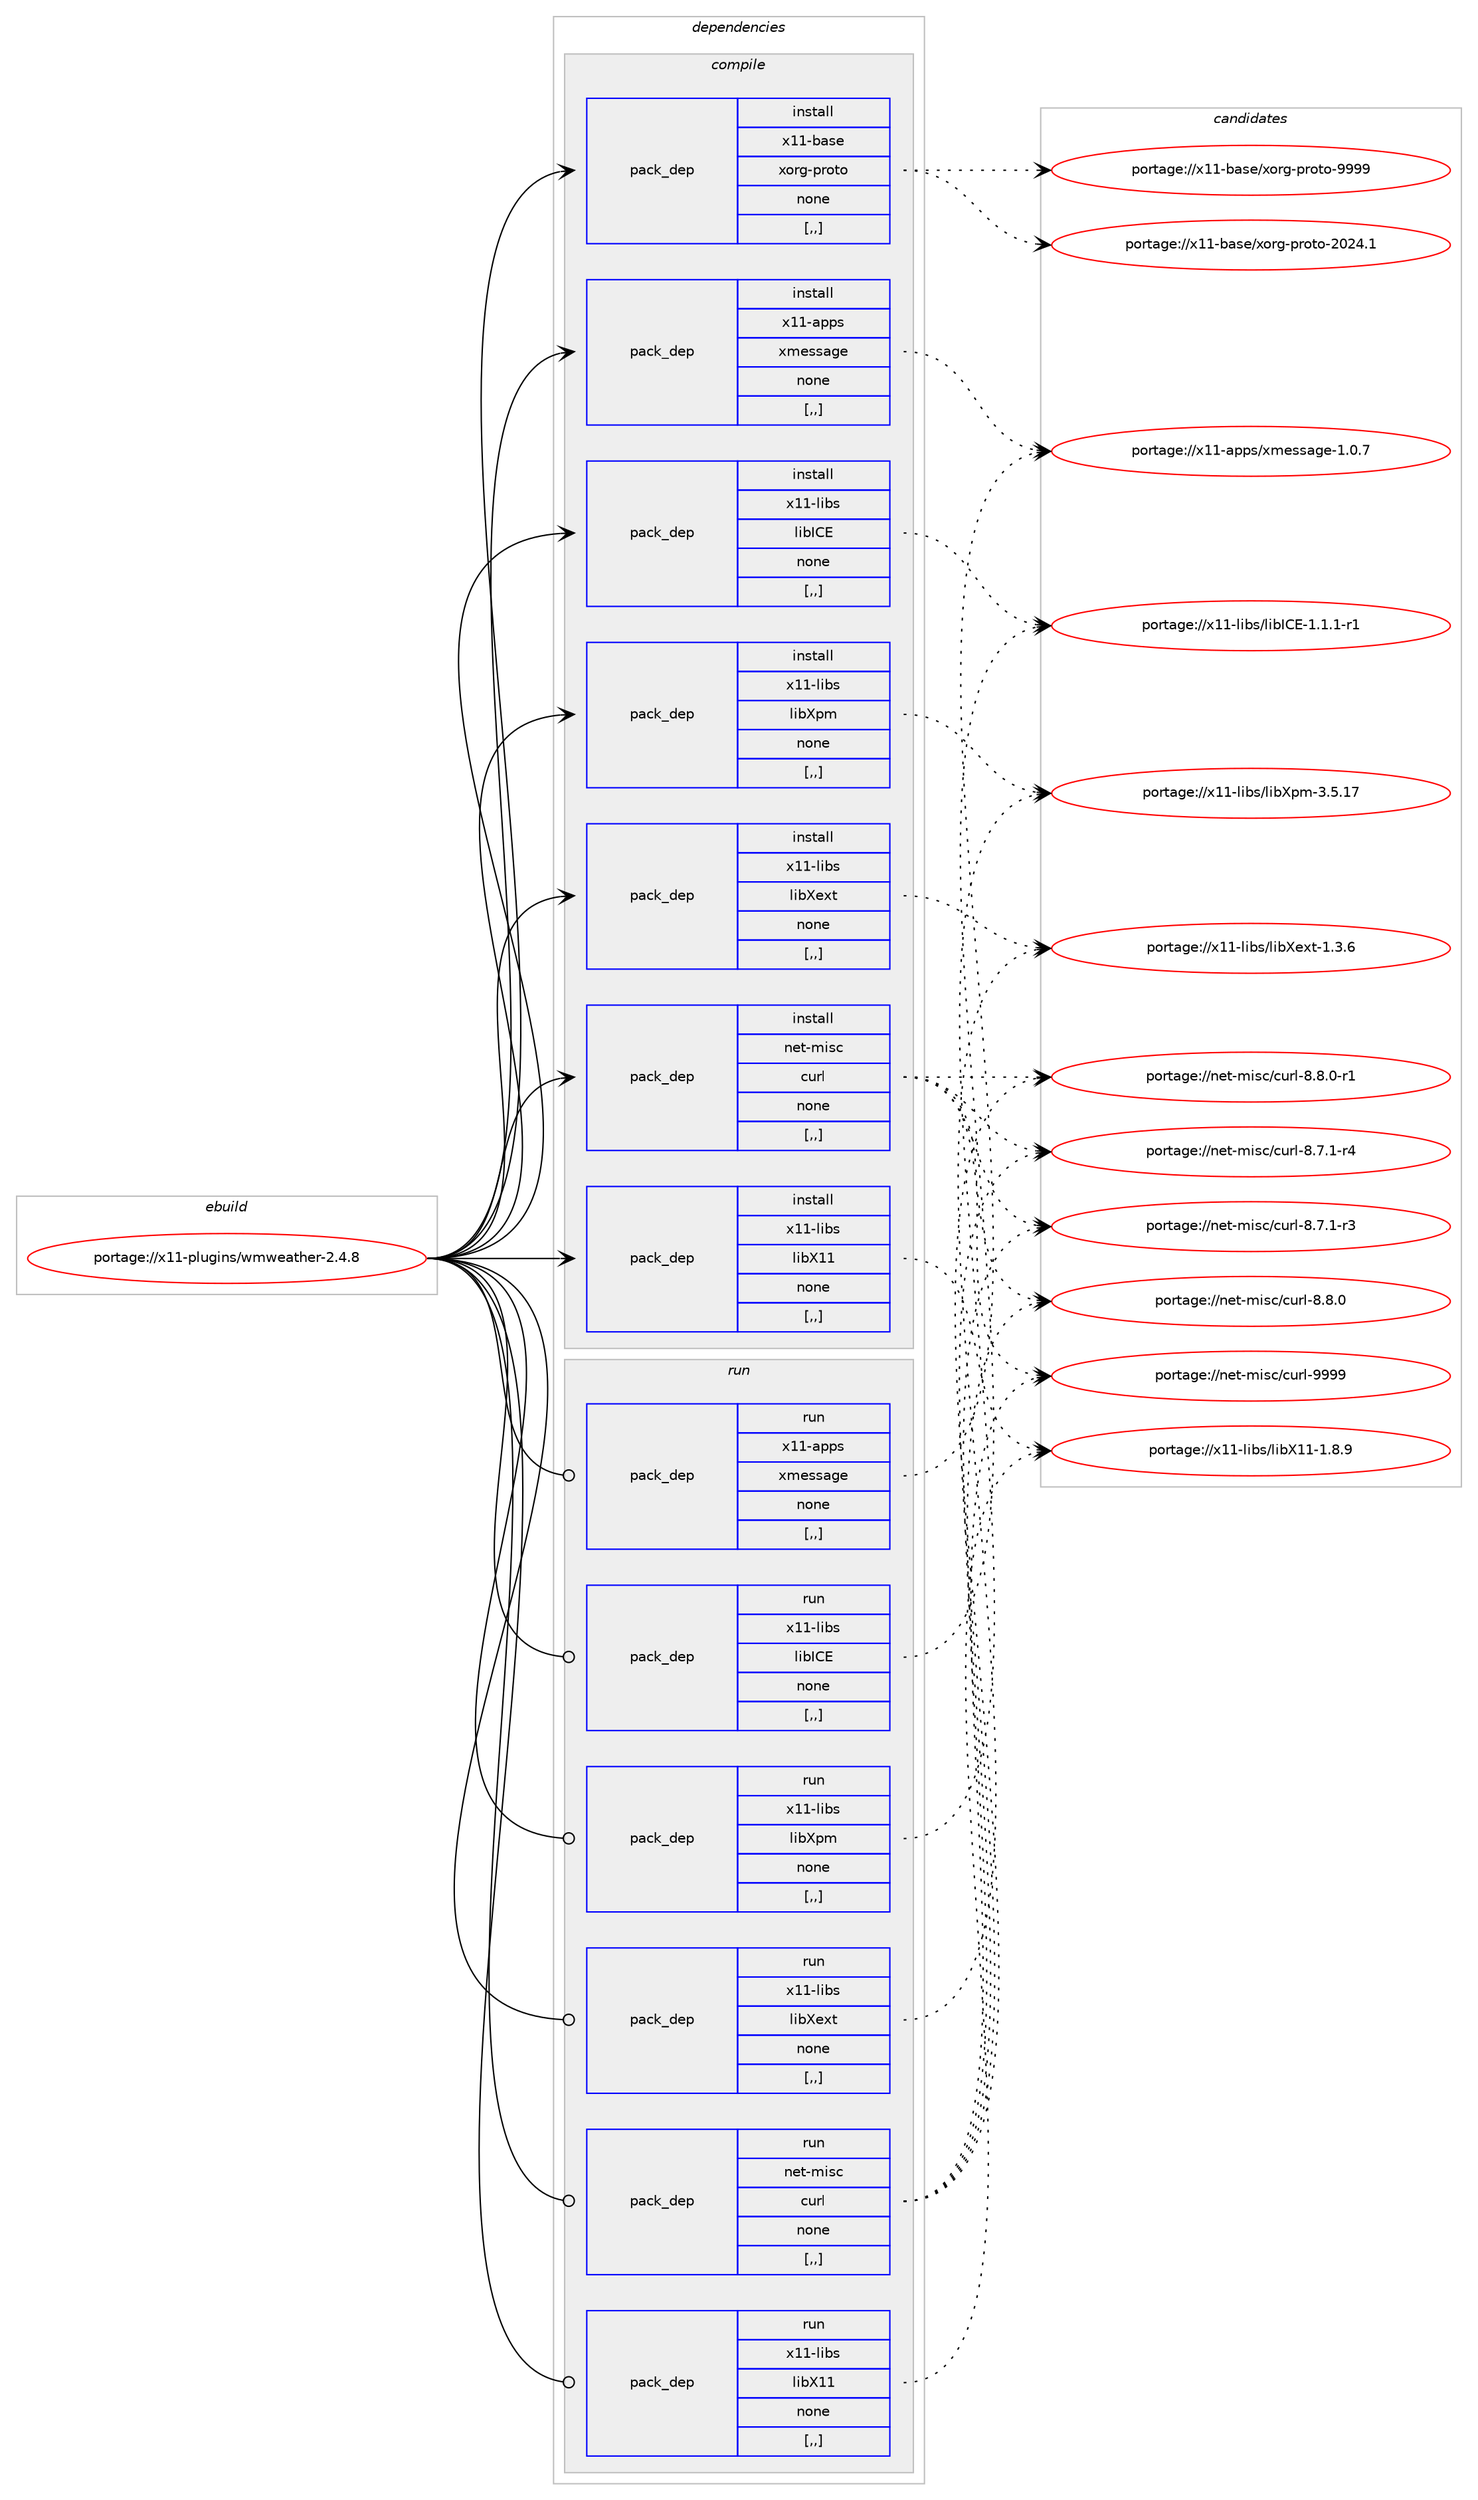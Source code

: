 digraph prolog {

# *************
# Graph options
# *************

newrank=true;
concentrate=true;
compound=true;
graph [rankdir=LR,fontname=Helvetica,fontsize=10,ranksep=1.5];#, ranksep=2.5, nodesep=0.2];
edge  [arrowhead=vee];
node  [fontname=Helvetica,fontsize=10];

# **********
# The ebuild
# **********

subgraph cluster_leftcol {
color=gray;
label=<<i>ebuild</i>>;
id [label="portage://x11-plugins/wmweather-2.4.8", color=red, width=4, href="../x11-plugins/wmweather-2.4.8.svg"];
}

# ****************
# The dependencies
# ****************

subgraph cluster_midcol {
color=gray;
label=<<i>dependencies</i>>;
subgraph cluster_compile {
fillcolor="#eeeeee";
style=filled;
label=<<i>compile</i>>;
subgraph pack338101 {
dependency463807 [label=<<TABLE BORDER="0" CELLBORDER="1" CELLSPACING="0" CELLPADDING="4" WIDTH="220"><TR><TD ROWSPAN="6" CELLPADDING="30">pack_dep</TD></TR><TR><TD WIDTH="110">install</TD></TR><TR><TD>net-misc</TD></TR><TR><TD>curl</TD></TR><TR><TD>none</TD></TR><TR><TD>[,,]</TD></TR></TABLE>>, shape=none, color=blue];
}
id:e -> dependency463807:w [weight=20,style="solid",arrowhead="vee"];
subgraph pack338102 {
dependency463808 [label=<<TABLE BORDER="0" CELLBORDER="1" CELLSPACING="0" CELLPADDING="4" WIDTH="220"><TR><TD ROWSPAN="6" CELLPADDING="30">pack_dep</TD></TR><TR><TD WIDTH="110">install</TD></TR><TR><TD>x11-apps</TD></TR><TR><TD>xmessage</TD></TR><TR><TD>none</TD></TR><TR><TD>[,,]</TD></TR></TABLE>>, shape=none, color=blue];
}
id:e -> dependency463808:w [weight=20,style="solid",arrowhead="vee"];
subgraph pack338103 {
dependency463809 [label=<<TABLE BORDER="0" CELLBORDER="1" CELLSPACING="0" CELLPADDING="4" WIDTH="220"><TR><TD ROWSPAN="6" CELLPADDING="30">pack_dep</TD></TR><TR><TD WIDTH="110">install</TD></TR><TR><TD>x11-base</TD></TR><TR><TD>xorg-proto</TD></TR><TR><TD>none</TD></TR><TR><TD>[,,]</TD></TR></TABLE>>, shape=none, color=blue];
}
id:e -> dependency463809:w [weight=20,style="solid",arrowhead="vee"];
subgraph pack338104 {
dependency463810 [label=<<TABLE BORDER="0" CELLBORDER="1" CELLSPACING="0" CELLPADDING="4" WIDTH="220"><TR><TD ROWSPAN="6" CELLPADDING="30">pack_dep</TD></TR><TR><TD WIDTH="110">install</TD></TR><TR><TD>x11-libs</TD></TR><TR><TD>libICE</TD></TR><TR><TD>none</TD></TR><TR><TD>[,,]</TD></TR></TABLE>>, shape=none, color=blue];
}
id:e -> dependency463810:w [weight=20,style="solid",arrowhead="vee"];
subgraph pack338105 {
dependency463811 [label=<<TABLE BORDER="0" CELLBORDER="1" CELLSPACING="0" CELLPADDING="4" WIDTH="220"><TR><TD ROWSPAN="6" CELLPADDING="30">pack_dep</TD></TR><TR><TD WIDTH="110">install</TD></TR><TR><TD>x11-libs</TD></TR><TR><TD>libX11</TD></TR><TR><TD>none</TD></TR><TR><TD>[,,]</TD></TR></TABLE>>, shape=none, color=blue];
}
id:e -> dependency463811:w [weight=20,style="solid",arrowhead="vee"];
subgraph pack338106 {
dependency463812 [label=<<TABLE BORDER="0" CELLBORDER="1" CELLSPACING="0" CELLPADDING="4" WIDTH="220"><TR><TD ROWSPAN="6" CELLPADDING="30">pack_dep</TD></TR><TR><TD WIDTH="110">install</TD></TR><TR><TD>x11-libs</TD></TR><TR><TD>libXext</TD></TR><TR><TD>none</TD></TR><TR><TD>[,,]</TD></TR></TABLE>>, shape=none, color=blue];
}
id:e -> dependency463812:w [weight=20,style="solid",arrowhead="vee"];
subgraph pack338107 {
dependency463813 [label=<<TABLE BORDER="0" CELLBORDER="1" CELLSPACING="0" CELLPADDING="4" WIDTH="220"><TR><TD ROWSPAN="6" CELLPADDING="30">pack_dep</TD></TR><TR><TD WIDTH="110">install</TD></TR><TR><TD>x11-libs</TD></TR><TR><TD>libXpm</TD></TR><TR><TD>none</TD></TR><TR><TD>[,,]</TD></TR></TABLE>>, shape=none, color=blue];
}
id:e -> dependency463813:w [weight=20,style="solid",arrowhead="vee"];
}
subgraph cluster_compileandrun {
fillcolor="#eeeeee";
style=filled;
label=<<i>compile and run</i>>;
}
subgraph cluster_run {
fillcolor="#eeeeee";
style=filled;
label=<<i>run</i>>;
subgraph pack338108 {
dependency463814 [label=<<TABLE BORDER="0" CELLBORDER="1" CELLSPACING="0" CELLPADDING="4" WIDTH="220"><TR><TD ROWSPAN="6" CELLPADDING="30">pack_dep</TD></TR><TR><TD WIDTH="110">run</TD></TR><TR><TD>net-misc</TD></TR><TR><TD>curl</TD></TR><TR><TD>none</TD></TR><TR><TD>[,,]</TD></TR></TABLE>>, shape=none, color=blue];
}
id:e -> dependency463814:w [weight=20,style="solid",arrowhead="odot"];
subgraph pack338109 {
dependency463815 [label=<<TABLE BORDER="0" CELLBORDER="1" CELLSPACING="0" CELLPADDING="4" WIDTH="220"><TR><TD ROWSPAN="6" CELLPADDING="30">pack_dep</TD></TR><TR><TD WIDTH="110">run</TD></TR><TR><TD>x11-apps</TD></TR><TR><TD>xmessage</TD></TR><TR><TD>none</TD></TR><TR><TD>[,,]</TD></TR></TABLE>>, shape=none, color=blue];
}
id:e -> dependency463815:w [weight=20,style="solid",arrowhead="odot"];
subgraph pack338110 {
dependency463816 [label=<<TABLE BORDER="0" CELLBORDER="1" CELLSPACING="0" CELLPADDING="4" WIDTH="220"><TR><TD ROWSPAN="6" CELLPADDING="30">pack_dep</TD></TR><TR><TD WIDTH="110">run</TD></TR><TR><TD>x11-libs</TD></TR><TR><TD>libICE</TD></TR><TR><TD>none</TD></TR><TR><TD>[,,]</TD></TR></TABLE>>, shape=none, color=blue];
}
id:e -> dependency463816:w [weight=20,style="solid",arrowhead="odot"];
subgraph pack338111 {
dependency463817 [label=<<TABLE BORDER="0" CELLBORDER="1" CELLSPACING="0" CELLPADDING="4" WIDTH="220"><TR><TD ROWSPAN="6" CELLPADDING="30">pack_dep</TD></TR><TR><TD WIDTH="110">run</TD></TR><TR><TD>x11-libs</TD></TR><TR><TD>libX11</TD></TR><TR><TD>none</TD></TR><TR><TD>[,,]</TD></TR></TABLE>>, shape=none, color=blue];
}
id:e -> dependency463817:w [weight=20,style="solid",arrowhead="odot"];
subgraph pack338112 {
dependency463818 [label=<<TABLE BORDER="0" CELLBORDER="1" CELLSPACING="0" CELLPADDING="4" WIDTH="220"><TR><TD ROWSPAN="6" CELLPADDING="30">pack_dep</TD></TR><TR><TD WIDTH="110">run</TD></TR><TR><TD>x11-libs</TD></TR><TR><TD>libXext</TD></TR><TR><TD>none</TD></TR><TR><TD>[,,]</TD></TR></TABLE>>, shape=none, color=blue];
}
id:e -> dependency463818:w [weight=20,style="solid",arrowhead="odot"];
subgraph pack338113 {
dependency463819 [label=<<TABLE BORDER="0" CELLBORDER="1" CELLSPACING="0" CELLPADDING="4" WIDTH="220"><TR><TD ROWSPAN="6" CELLPADDING="30">pack_dep</TD></TR><TR><TD WIDTH="110">run</TD></TR><TR><TD>x11-libs</TD></TR><TR><TD>libXpm</TD></TR><TR><TD>none</TD></TR><TR><TD>[,,]</TD></TR></TABLE>>, shape=none, color=blue];
}
id:e -> dependency463819:w [weight=20,style="solid",arrowhead="odot"];
}
}

# **************
# The candidates
# **************

subgraph cluster_choices {
rank=same;
color=gray;
label=<<i>candidates</i>>;

subgraph choice338101 {
color=black;
nodesep=1;
choice110101116451091051159947991171141084557575757 [label="portage://net-misc/curl-9999", color=red, width=4,href="../net-misc/curl-9999.svg"];
choice110101116451091051159947991171141084556465646484511449 [label="portage://net-misc/curl-8.8.0-r1", color=red, width=4,href="../net-misc/curl-8.8.0-r1.svg"];
choice11010111645109105115994799117114108455646564648 [label="portage://net-misc/curl-8.8.0", color=red, width=4,href="../net-misc/curl-8.8.0.svg"];
choice110101116451091051159947991171141084556465546494511452 [label="portage://net-misc/curl-8.7.1-r4", color=red, width=4,href="../net-misc/curl-8.7.1-r4.svg"];
choice110101116451091051159947991171141084556465546494511451 [label="portage://net-misc/curl-8.7.1-r3", color=red, width=4,href="../net-misc/curl-8.7.1-r3.svg"];
dependency463807:e -> choice110101116451091051159947991171141084557575757:w [style=dotted,weight="100"];
dependency463807:e -> choice110101116451091051159947991171141084556465646484511449:w [style=dotted,weight="100"];
dependency463807:e -> choice11010111645109105115994799117114108455646564648:w [style=dotted,weight="100"];
dependency463807:e -> choice110101116451091051159947991171141084556465546494511452:w [style=dotted,weight="100"];
dependency463807:e -> choice110101116451091051159947991171141084556465546494511451:w [style=dotted,weight="100"];
}
subgraph choice338102 {
color=black;
nodesep=1;
choice120494945971121121154712010910111511597103101454946484655 [label="portage://x11-apps/xmessage-1.0.7", color=red, width=4,href="../x11-apps/xmessage-1.0.7.svg"];
dependency463808:e -> choice120494945971121121154712010910111511597103101454946484655:w [style=dotted,weight="100"];
}
subgraph choice338103 {
color=black;
nodesep=1;
choice120494945989711510147120111114103451121141111161114557575757 [label="portage://x11-base/xorg-proto-9999", color=red, width=4,href="../x11-base/xorg-proto-9999.svg"];
choice1204949459897115101471201111141034511211411111611145504850524649 [label="portage://x11-base/xorg-proto-2024.1", color=red, width=4,href="../x11-base/xorg-proto-2024.1.svg"];
dependency463809:e -> choice120494945989711510147120111114103451121141111161114557575757:w [style=dotted,weight="100"];
dependency463809:e -> choice1204949459897115101471201111141034511211411111611145504850524649:w [style=dotted,weight="100"];
}
subgraph choice338104 {
color=black;
nodesep=1;
choice1204949451081059811547108105987367694549464946494511449 [label="portage://x11-libs/libICE-1.1.1-r1", color=red, width=4,href="../x11-libs/libICE-1.1.1-r1.svg"];
dependency463810:e -> choice1204949451081059811547108105987367694549464946494511449:w [style=dotted,weight="100"];
}
subgraph choice338105 {
color=black;
nodesep=1;
choice120494945108105981154710810598884949454946564657 [label="portage://x11-libs/libX11-1.8.9", color=red, width=4,href="../x11-libs/libX11-1.8.9.svg"];
dependency463811:e -> choice120494945108105981154710810598884949454946564657:w [style=dotted,weight="100"];
}
subgraph choice338106 {
color=black;
nodesep=1;
choice12049494510810598115471081059888101120116454946514654 [label="portage://x11-libs/libXext-1.3.6", color=red, width=4,href="../x11-libs/libXext-1.3.6.svg"];
dependency463812:e -> choice12049494510810598115471081059888101120116454946514654:w [style=dotted,weight="100"];
}
subgraph choice338107 {
color=black;
nodesep=1;
choice1204949451081059811547108105988811210945514653464955 [label="portage://x11-libs/libXpm-3.5.17", color=red, width=4,href="../x11-libs/libXpm-3.5.17.svg"];
dependency463813:e -> choice1204949451081059811547108105988811210945514653464955:w [style=dotted,weight="100"];
}
subgraph choice338108 {
color=black;
nodesep=1;
choice110101116451091051159947991171141084557575757 [label="portage://net-misc/curl-9999", color=red, width=4,href="../net-misc/curl-9999.svg"];
choice110101116451091051159947991171141084556465646484511449 [label="portage://net-misc/curl-8.8.0-r1", color=red, width=4,href="../net-misc/curl-8.8.0-r1.svg"];
choice11010111645109105115994799117114108455646564648 [label="portage://net-misc/curl-8.8.0", color=red, width=4,href="../net-misc/curl-8.8.0.svg"];
choice110101116451091051159947991171141084556465546494511452 [label="portage://net-misc/curl-8.7.1-r4", color=red, width=4,href="../net-misc/curl-8.7.1-r4.svg"];
choice110101116451091051159947991171141084556465546494511451 [label="portage://net-misc/curl-8.7.1-r3", color=red, width=4,href="../net-misc/curl-8.7.1-r3.svg"];
dependency463814:e -> choice110101116451091051159947991171141084557575757:w [style=dotted,weight="100"];
dependency463814:e -> choice110101116451091051159947991171141084556465646484511449:w [style=dotted,weight="100"];
dependency463814:e -> choice11010111645109105115994799117114108455646564648:w [style=dotted,weight="100"];
dependency463814:e -> choice110101116451091051159947991171141084556465546494511452:w [style=dotted,weight="100"];
dependency463814:e -> choice110101116451091051159947991171141084556465546494511451:w [style=dotted,weight="100"];
}
subgraph choice338109 {
color=black;
nodesep=1;
choice120494945971121121154712010910111511597103101454946484655 [label="portage://x11-apps/xmessage-1.0.7", color=red, width=4,href="../x11-apps/xmessage-1.0.7.svg"];
dependency463815:e -> choice120494945971121121154712010910111511597103101454946484655:w [style=dotted,weight="100"];
}
subgraph choice338110 {
color=black;
nodesep=1;
choice1204949451081059811547108105987367694549464946494511449 [label="portage://x11-libs/libICE-1.1.1-r1", color=red, width=4,href="../x11-libs/libICE-1.1.1-r1.svg"];
dependency463816:e -> choice1204949451081059811547108105987367694549464946494511449:w [style=dotted,weight="100"];
}
subgraph choice338111 {
color=black;
nodesep=1;
choice120494945108105981154710810598884949454946564657 [label="portage://x11-libs/libX11-1.8.9", color=red, width=4,href="../x11-libs/libX11-1.8.9.svg"];
dependency463817:e -> choice120494945108105981154710810598884949454946564657:w [style=dotted,weight="100"];
}
subgraph choice338112 {
color=black;
nodesep=1;
choice12049494510810598115471081059888101120116454946514654 [label="portage://x11-libs/libXext-1.3.6", color=red, width=4,href="../x11-libs/libXext-1.3.6.svg"];
dependency463818:e -> choice12049494510810598115471081059888101120116454946514654:w [style=dotted,weight="100"];
}
subgraph choice338113 {
color=black;
nodesep=1;
choice1204949451081059811547108105988811210945514653464955 [label="portage://x11-libs/libXpm-3.5.17", color=red, width=4,href="../x11-libs/libXpm-3.5.17.svg"];
dependency463819:e -> choice1204949451081059811547108105988811210945514653464955:w [style=dotted,weight="100"];
}
}

}
